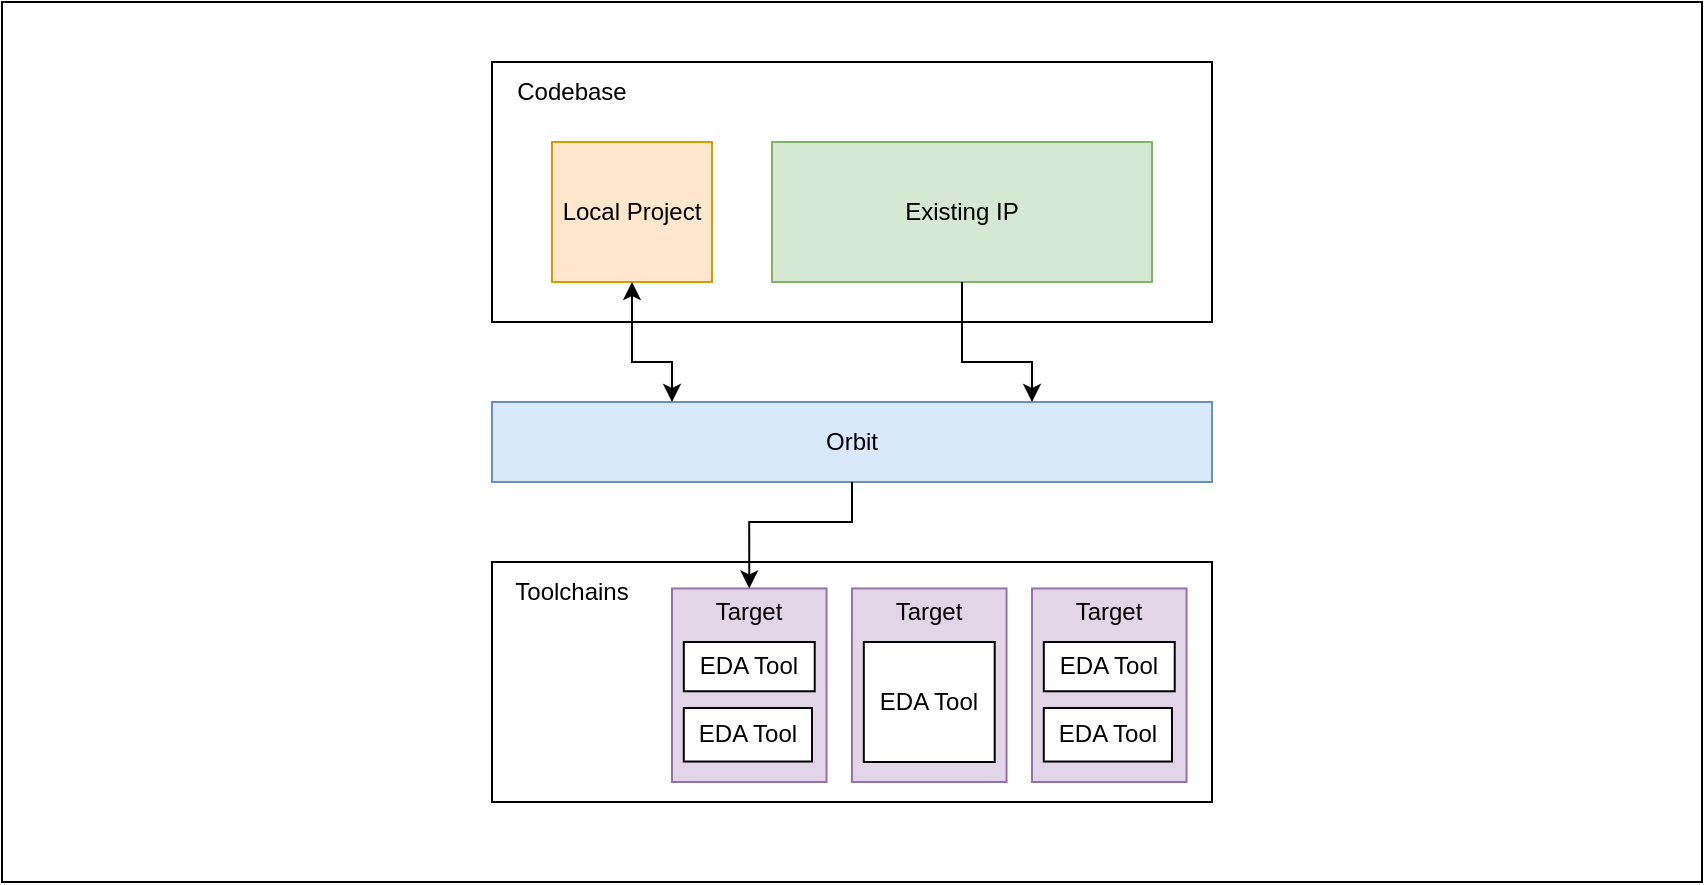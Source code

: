 <mxfile>
    <diagram id="LOKKSFyuJx2BbzAw-Vqr" name="Page-1">
        <mxGraphModel dx="2950" dy="1727" grid="1" gridSize="10" guides="1" tooltips="1" connect="1" arrows="1" fold="1" page="1" pageScale="1" pageWidth="850" pageHeight="1100" math="0" shadow="0">
            <root>
                <mxCell id="0"/>
                <mxCell id="1" parent="0"/>
                <mxCell id="76" value="" style="rounded=0;whiteSpace=wrap;html=1;fontSize=12;" vertex="1" parent="1">
                    <mxGeometry x="75" y="240" width="850" height="440" as="geometry"/>
                </mxCell>
                <mxCell id="46" value="" style="rounded=0;whiteSpace=wrap;html=1;" vertex="1" parent="1">
                    <mxGeometry x="320" y="520" width="360" height="120" as="geometry"/>
                </mxCell>
                <mxCell id="2" value="Orbit" style="rounded=0;whiteSpace=wrap;html=1;fillColor=#dae8fc;strokeColor=#6c8ebf;" vertex="1" parent="1">
                    <mxGeometry x="320" y="440" width="360" height="40" as="geometry"/>
                </mxCell>
                <mxCell id="3" value="" style="rounded=0;whiteSpace=wrap;html=1;" vertex="1" parent="1">
                    <mxGeometry x="320" y="270" width="360" height="130" as="geometry"/>
                </mxCell>
                <mxCell id="4" value="Local Project" style="rounded=0;whiteSpace=wrap;html=1;fillColor=#ffe6cc;strokeColor=#d79b00;" vertex="1" parent="1">
                    <mxGeometry x="350" y="310" width="80" height="70" as="geometry"/>
                </mxCell>
                <mxCell id="5" value="Existing IP" style="rounded=0;whiteSpace=wrap;html=1;fillColor=#d5e8d4;strokeColor=#82b366;" vertex="1" parent="1">
                    <mxGeometry x="460" y="310" width="190" height="70" as="geometry"/>
                </mxCell>
                <mxCell id="26" value="Codebase" style="text;html=1;strokeColor=none;fillColor=none;align=center;verticalAlign=middle;whiteSpace=wrap;rounded=0;" vertex="1" parent="1">
                    <mxGeometry x="330" y="270" width="60" height="30" as="geometry"/>
                </mxCell>
                <mxCell id="28" value="" style="endArrow=classic;startArrow=classic;html=1;entryX=0.5;entryY=1;entryDx=0;entryDy=0;exitX=0.25;exitY=0;exitDx=0;exitDy=0;jumpStyle=none;edgeStyle=orthogonalEdgeStyle;rounded=0;" edge="1" parent="1" source="2" target="4">
                    <mxGeometry width="50" height="50" relative="1" as="geometry">
                        <mxPoint x="690" y="500" as="sourcePoint"/>
                        <mxPoint x="740" y="450" as="targetPoint"/>
                        <Array as="points">
                            <mxPoint x="410" y="420"/>
                            <mxPoint x="390" y="420"/>
                        </Array>
                    </mxGeometry>
                </mxCell>
                <mxCell id="30" value="" style="endArrow=classic;html=1;rounded=0;jumpStyle=none;edgeStyle=orthogonalEdgeStyle;entryX=0.75;entryY=0;entryDx=0;entryDy=0;exitX=0.5;exitY=1;exitDx=0;exitDy=0;" edge="1" parent="1" source="5" target="2">
                    <mxGeometry width="50" height="50" relative="1" as="geometry">
                        <mxPoint x="760" y="350" as="sourcePoint"/>
                        <mxPoint x="740" y="450" as="targetPoint"/>
                        <Array as="points">
                            <mxPoint x="555" y="420"/>
                            <mxPoint x="590" y="420"/>
                        </Array>
                    </mxGeometry>
                </mxCell>
                <mxCell id="31" value="" style="endArrow=classic;html=1;rounded=0;jumpStyle=none;edgeStyle=orthogonalEdgeStyle;exitX=0.5;exitY=1;exitDx=0;exitDy=0;entryX=0.5;entryY=0;entryDx=0;entryDy=0;" edge="1" parent="1" source="2" target="70">
                    <mxGeometry width="50" height="50" relative="1" as="geometry">
                        <mxPoint x="580" y="350" as="sourcePoint"/>
                        <mxPoint x="449" y="520" as="targetPoint"/>
                        <Array as="points">
                            <mxPoint x="500" y="500"/>
                            <mxPoint x="449" y="500"/>
                        </Array>
                    </mxGeometry>
                </mxCell>
                <mxCell id="47" value="Toolchains" style="text;html=1;strokeColor=none;fillColor=none;align=center;verticalAlign=middle;whiteSpace=wrap;rounded=0;" vertex="1" parent="1">
                    <mxGeometry x="330" y="520" width="60" height="30" as="geometry"/>
                </mxCell>
                <mxCell id="63" value="" style="group" vertex="1" connectable="0" parent="1">
                    <mxGeometry x="590" y="529.998" width="77.27" height="100.002" as="geometry"/>
                </mxCell>
                <mxCell id="62" value="" style="rounded=0;whiteSpace=wrap;html=1;fillColor=#e1d5e7;strokeColor=#9673a6;" vertex="1" parent="63">
                    <mxGeometry y="3.232" width="77.27" height="96.77" as="geometry"/>
                </mxCell>
                <mxCell id="59" value="EDA Tool" style="rounded=0;whiteSpace=wrap;html=1;" vertex="1" parent="63">
                    <mxGeometry x="5.903" y="29.996" width="65.455" height="24.635" as="geometry"/>
                </mxCell>
                <mxCell id="60" value="EDA Tool" style="rounded=0;whiteSpace=wrap;html=1;" vertex="1" parent="63">
                    <mxGeometry x="5.9" y="63.002" width="64.09" height="26.77" as="geometry"/>
                </mxCell>
                <mxCell id="61" value="Target" style="text;html=1;align=center;verticalAlign=middle;resizable=0;points=[];autosize=1;strokeColor=none;fillColor=none;" vertex="1" parent="63">
                    <mxGeometry x="7.945" width="60" height="30" as="geometry"/>
                </mxCell>
                <mxCell id="64" value="" style="group" vertex="1" connectable="0" parent="1">
                    <mxGeometry x="500" y="529.998" width="77.27" height="100.002" as="geometry"/>
                </mxCell>
                <mxCell id="65" value="" style="rounded=0;whiteSpace=wrap;html=1;fillColor=#e1d5e7;strokeColor=#9673a6;" vertex="1" parent="64">
                    <mxGeometry y="3.232" width="77.27" height="96.77" as="geometry"/>
                </mxCell>
                <mxCell id="66" value="EDA Tool" style="rounded=0;whiteSpace=wrap;html=1;" vertex="1" parent="64">
                    <mxGeometry x="5.9" y="30" width="65.45" height="60" as="geometry"/>
                </mxCell>
                <mxCell id="68" value="Target" style="text;html=1;align=center;verticalAlign=middle;resizable=0;points=[];autosize=1;strokeColor=none;fillColor=none;" vertex="1" parent="64">
                    <mxGeometry x="7.945" width="60" height="30" as="geometry"/>
                </mxCell>
                <mxCell id="69" value="" style="group" vertex="1" connectable="0" parent="1">
                    <mxGeometry x="410" y="529.998" width="77.27" height="100.002" as="geometry"/>
                </mxCell>
                <mxCell id="70" value="" style="rounded=0;whiteSpace=wrap;html=1;fillColor=#e1d5e7;strokeColor=#9673a6;" vertex="1" parent="69">
                    <mxGeometry y="3.232" width="77.27" height="96.77" as="geometry"/>
                </mxCell>
                <mxCell id="71" value="EDA Tool" style="rounded=0;whiteSpace=wrap;html=1;" vertex="1" parent="69">
                    <mxGeometry x="5.903" y="29.996" width="65.455" height="24.635" as="geometry"/>
                </mxCell>
                <mxCell id="72" value="EDA Tool" style="rounded=0;whiteSpace=wrap;html=1;" vertex="1" parent="69">
                    <mxGeometry x="5.9" y="63.002" width="64.09" height="26.77" as="geometry"/>
                </mxCell>
                <mxCell id="74" value="Target" style="text;html=1;align=center;verticalAlign=middle;resizable=0;points=[];autosize=1;strokeColor=none;fillColor=none;" vertex="1" parent="69">
                    <mxGeometry x="7.945" width="60" height="30" as="geometry"/>
                </mxCell>
            </root>
        </mxGraphModel>
    </diagram>
</mxfile>